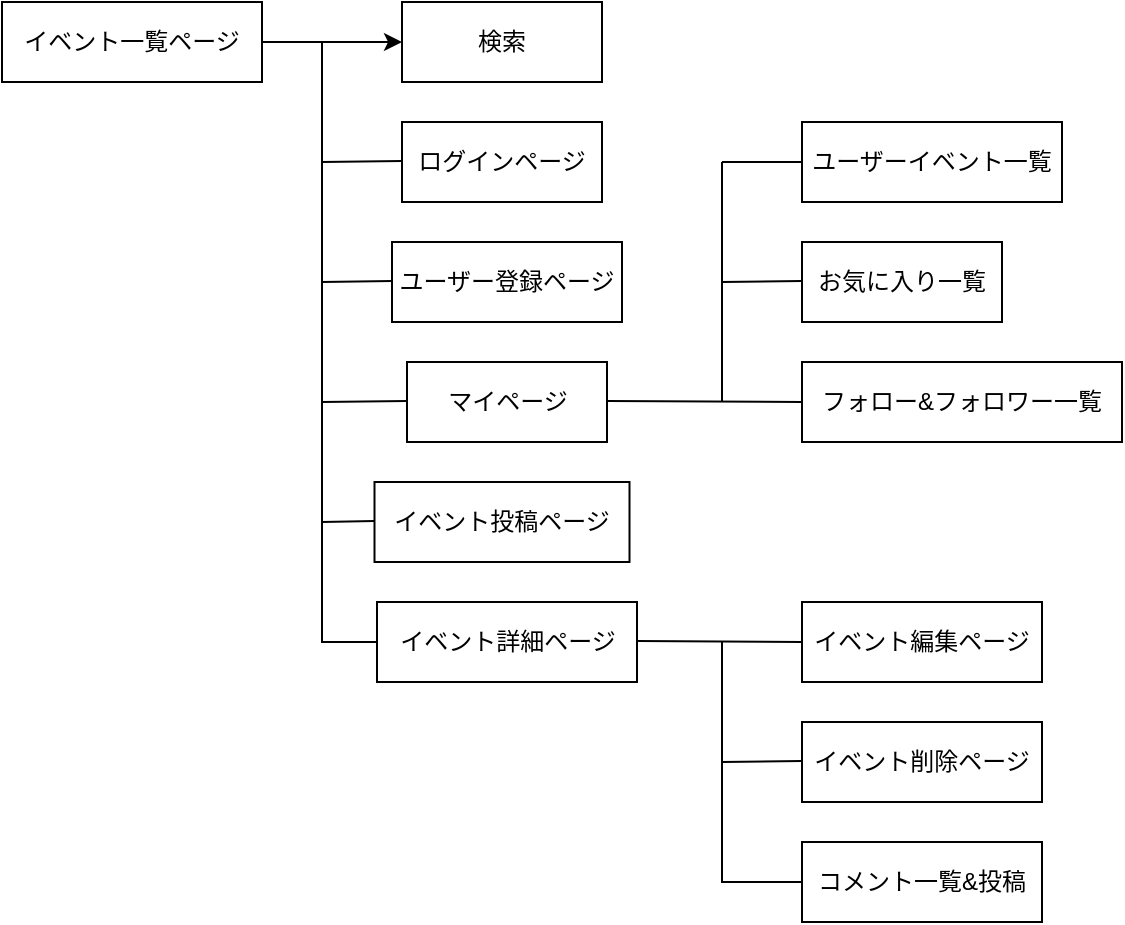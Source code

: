 <mxfile>
    <diagram id="XBblJ8iHWg5lTLZIRF_F" name="ページ1">
        <mxGraphModel dx="808" dy="535" grid="1" gridSize="10" guides="1" tooltips="1" connect="1" arrows="1" fold="1" page="1" pageScale="1" pageWidth="827" pageHeight="1169" math="0" shadow="0">
            <root>
                <mxCell id="0"/>
                <mxCell id="1" parent="0"/>
                <mxCell id="9" style="edgeStyle=none;html=1;exitX=1;exitY=0.5;exitDx=0;exitDy=0;entryX=0;entryY=0.5;entryDx=0;entryDy=0;" edge="1" parent="1" source="2" target="3">
                    <mxGeometry relative="1" as="geometry">
                        <Array as="points">
                            <mxPoint x="200" y="60"/>
                        </Array>
                    </mxGeometry>
                </mxCell>
                <mxCell id="2" value="イベント一覧ページ" style="whiteSpace=wrap;html=1;align=center;" vertex="1" parent="1">
                    <mxGeometry x="40" y="40" width="130" height="40" as="geometry"/>
                </mxCell>
                <mxCell id="3" value="検索" style="whiteSpace=wrap;html=1;align=center;" vertex="1" parent="1">
                    <mxGeometry x="240" y="40" width="100" height="40" as="geometry"/>
                </mxCell>
                <mxCell id="4" value="ログインページ" style="whiteSpace=wrap;html=1;align=center;" vertex="1" parent="1">
                    <mxGeometry x="240" y="100" width="100" height="40" as="geometry"/>
                </mxCell>
                <mxCell id="5" value="ユーザー登録ページ" style="whiteSpace=wrap;html=1;align=center;" vertex="1" parent="1">
                    <mxGeometry x="235" y="160" width="115" height="40" as="geometry"/>
                </mxCell>
                <mxCell id="6" value="マイページ" style="whiteSpace=wrap;html=1;align=center;" vertex="1" parent="1">
                    <mxGeometry x="242.5" y="220" width="100" height="40" as="geometry"/>
                </mxCell>
                <mxCell id="7" value="イベント投稿ページ" style="whiteSpace=wrap;html=1;align=center;" vertex="1" parent="1">
                    <mxGeometry x="226.25" y="280" width="127.5" height="40" as="geometry"/>
                </mxCell>
                <mxCell id="8" value="イベント詳細ページ" style="whiteSpace=wrap;html=1;align=center;" vertex="1" parent="1">
                    <mxGeometry x="227.5" y="340" width="130" height="40" as="geometry"/>
                </mxCell>
                <mxCell id="10" value="" style="endArrow=none;html=1;rounded=0;entryX=0;entryY=0.5;entryDx=0;entryDy=0;" edge="1" parent="1" target="8">
                    <mxGeometry relative="1" as="geometry">
                        <mxPoint x="200" y="60" as="sourcePoint"/>
                        <mxPoint x="200" y="350" as="targetPoint"/>
                        <Array as="points">
                            <mxPoint x="200" y="360"/>
                        </Array>
                    </mxGeometry>
                </mxCell>
                <mxCell id="11" value="" style="endArrow=none;html=1;rounded=0;" edge="1" parent="1">
                    <mxGeometry relative="1" as="geometry">
                        <mxPoint x="200" y="300" as="sourcePoint"/>
                        <mxPoint x="226.25" y="299.5" as="targetPoint"/>
                    </mxGeometry>
                </mxCell>
                <mxCell id="12" value="" style="endArrow=none;html=1;rounded=0;" edge="1" parent="1">
                    <mxGeometry relative="1" as="geometry">
                        <mxPoint x="200" y="240" as="sourcePoint"/>
                        <mxPoint x="242.5" y="239.5" as="targetPoint"/>
                    </mxGeometry>
                </mxCell>
                <mxCell id="13" value="" style="endArrow=none;html=1;rounded=0;" edge="1" parent="1">
                    <mxGeometry relative="1" as="geometry">
                        <mxPoint x="200" y="180" as="sourcePoint"/>
                        <mxPoint x="235" y="179.5" as="targetPoint"/>
                    </mxGeometry>
                </mxCell>
                <mxCell id="14" value="" style="endArrow=none;html=1;rounded=0;" edge="1" parent="1">
                    <mxGeometry relative="1" as="geometry">
                        <mxPoint x="200" y="120" as="sourcePoint"/>
                        <mxPoint x="240" y="119.5" as="targetPoint"/>
                    </mxGeometry>
                </mxCell>
                <mxCell id="15" value="フォロー&amp;amp;フォロワー一覧" style="whiteSpace=wrap;html=1;align=center;" vertex="1" parent="1">
                    <mxGeometry x="440" y="220" width="160" height="40" as="geometry"/>
                </mxCell>
                <mxCell id="17" value="お気に入り一覧" style="whiteSpace=wrap;html=1;align=center;" vertex="1" parent="1">
                    <mxGeometry x="440" y="160" width="100" height="40" as="geometry"/>
                </mxCell>
                <mxCell id="18" value="ユーザーイベント一覧" style="whiteSpace=wrap;html=1;align=center;" vertex="1" parent="1">
                    <mxGeometry x="440" y="100" width="130" height="40" as="geometry"/>
                </mxCell>
                <mxCell id="19" value="" style="endArrow=none;html=1;rounded=0;" edge="1" parent="1">
                    <mxGeometry relative="1" as="geometry">
                        <mxPoint x="342.5" y="239.5" as="sourcePoint"/>
                        <mxPoint x="440" y="240" as="targetPoint"/>
                    </mxGeometry>
                </mxCell>
                <mxCell id="20" value="" style="line;strokeWidth=1;rotatable=0;dashed=0;labelPosition=right;align=left;verticalAlign=middle;spacingTop=0;spacingLeft=6;points=[];portConstraint=eastwest;" vertex="1" parent="1">
                    <mxGeometry x="400" y="115" width="40" height="10" as="geometry"/>
                </mxCell>
                <mxCell id="21" value="" style="endArrow=none;html=1;rounded=0;exitX=0;exitY=0.5;exitDx=0;exitDy=0;exitPerimeter=0;" edge="1" parent="1" source="20">
                    <mxGeometry relative="1" as="geometry">
                        <mxPoint x="400" y="140" as="sourcePoint"/>
                        <mxPoint x="400" y="240" as="targetPoint"/>
                    </mxGeometry>
                </mxCell>
                <mxCell id="22" value="" style="endArrow=none;html=1;rounded=0;" edge="1" parent="1">
                    <mxGeometry relative="1" as="geometry">
                        <mxPoint x="400" y="180" as="sourcePoint"/>
                        <mxPoint x="440" y="179.5" as="targetPoint"/>
                    </mxGeometry>
                </mxCell>
                <mxCell id="23" value="イベント編集ページ" style="whiteSpace=wrap;html=1;align=center;" vertex="1" parent="1">
                    <mxGeometry x="440" y="340" width="120" height="40" as="geometry"/>
                </mxCell>
                <mxCell id="24" value="イベント削除ページ" style="whiteSpace=wrap;html=1;align=center;" vertex="1" parent="1">
                    <mxGeometry x="440" y="400" width="120" height="40" as="geometry"/>
                </mxCell>
                <mxCell id="25" value="コメント一覧&amp;amp;投稿" style="whiteSpace=wrap;html=1;align=center;" vertex="1" parent="1">
                    <mxGeometry x="440" y="460" width="120" height="40" as="geometry"/>
                </mxCell>
                <mxCell id="26" value="" style="endArrow=none;html=1;rounded=0;" edge="1" parent="1">
                    <mxGeometry relative="1" as="geometry">
                        <mxPoint x="357.5" y="359.5" as="sourcePoint"/>
                        <mxPoint x="440" y="360" as="targetPoint"/>
                    </mxGeometry>
                </mxCell>
                <mxCell id="27" value="" style="endArrow=none;html=1;rounded=0;entryX=0;entryY=0.5;entryDx=0;entryDy=0;" edge="1" parent="1" target="25">
                    <mxGeometry relative="1" as="geometry">
                        <mxPoint x="400" y="360" as="sourcePoint"/>
                        <mxPoint x="400" y="470" as="targetPoint"/>
                        <Array as="points">
                            <mxPoint x="400" y="480"/>
                        </Array>
                    </mxGeometry>
                </mxCell>
                <mxCell id="28" value="" style="endArrow=none;html=1;rounded=0;" edge="1" parent="1">
                    <mxGeometry relative="1" as="geometry">
                        <mxPoint x="400" y="420" as="sourcePoint"/>
                        <mxPoint x="440" y="419.5" as="targetPoint"/>
                    </mxGeometry>
                </mxCell>
            </root>
        </mxGraphModel>
    </diagram>
</mxfile>